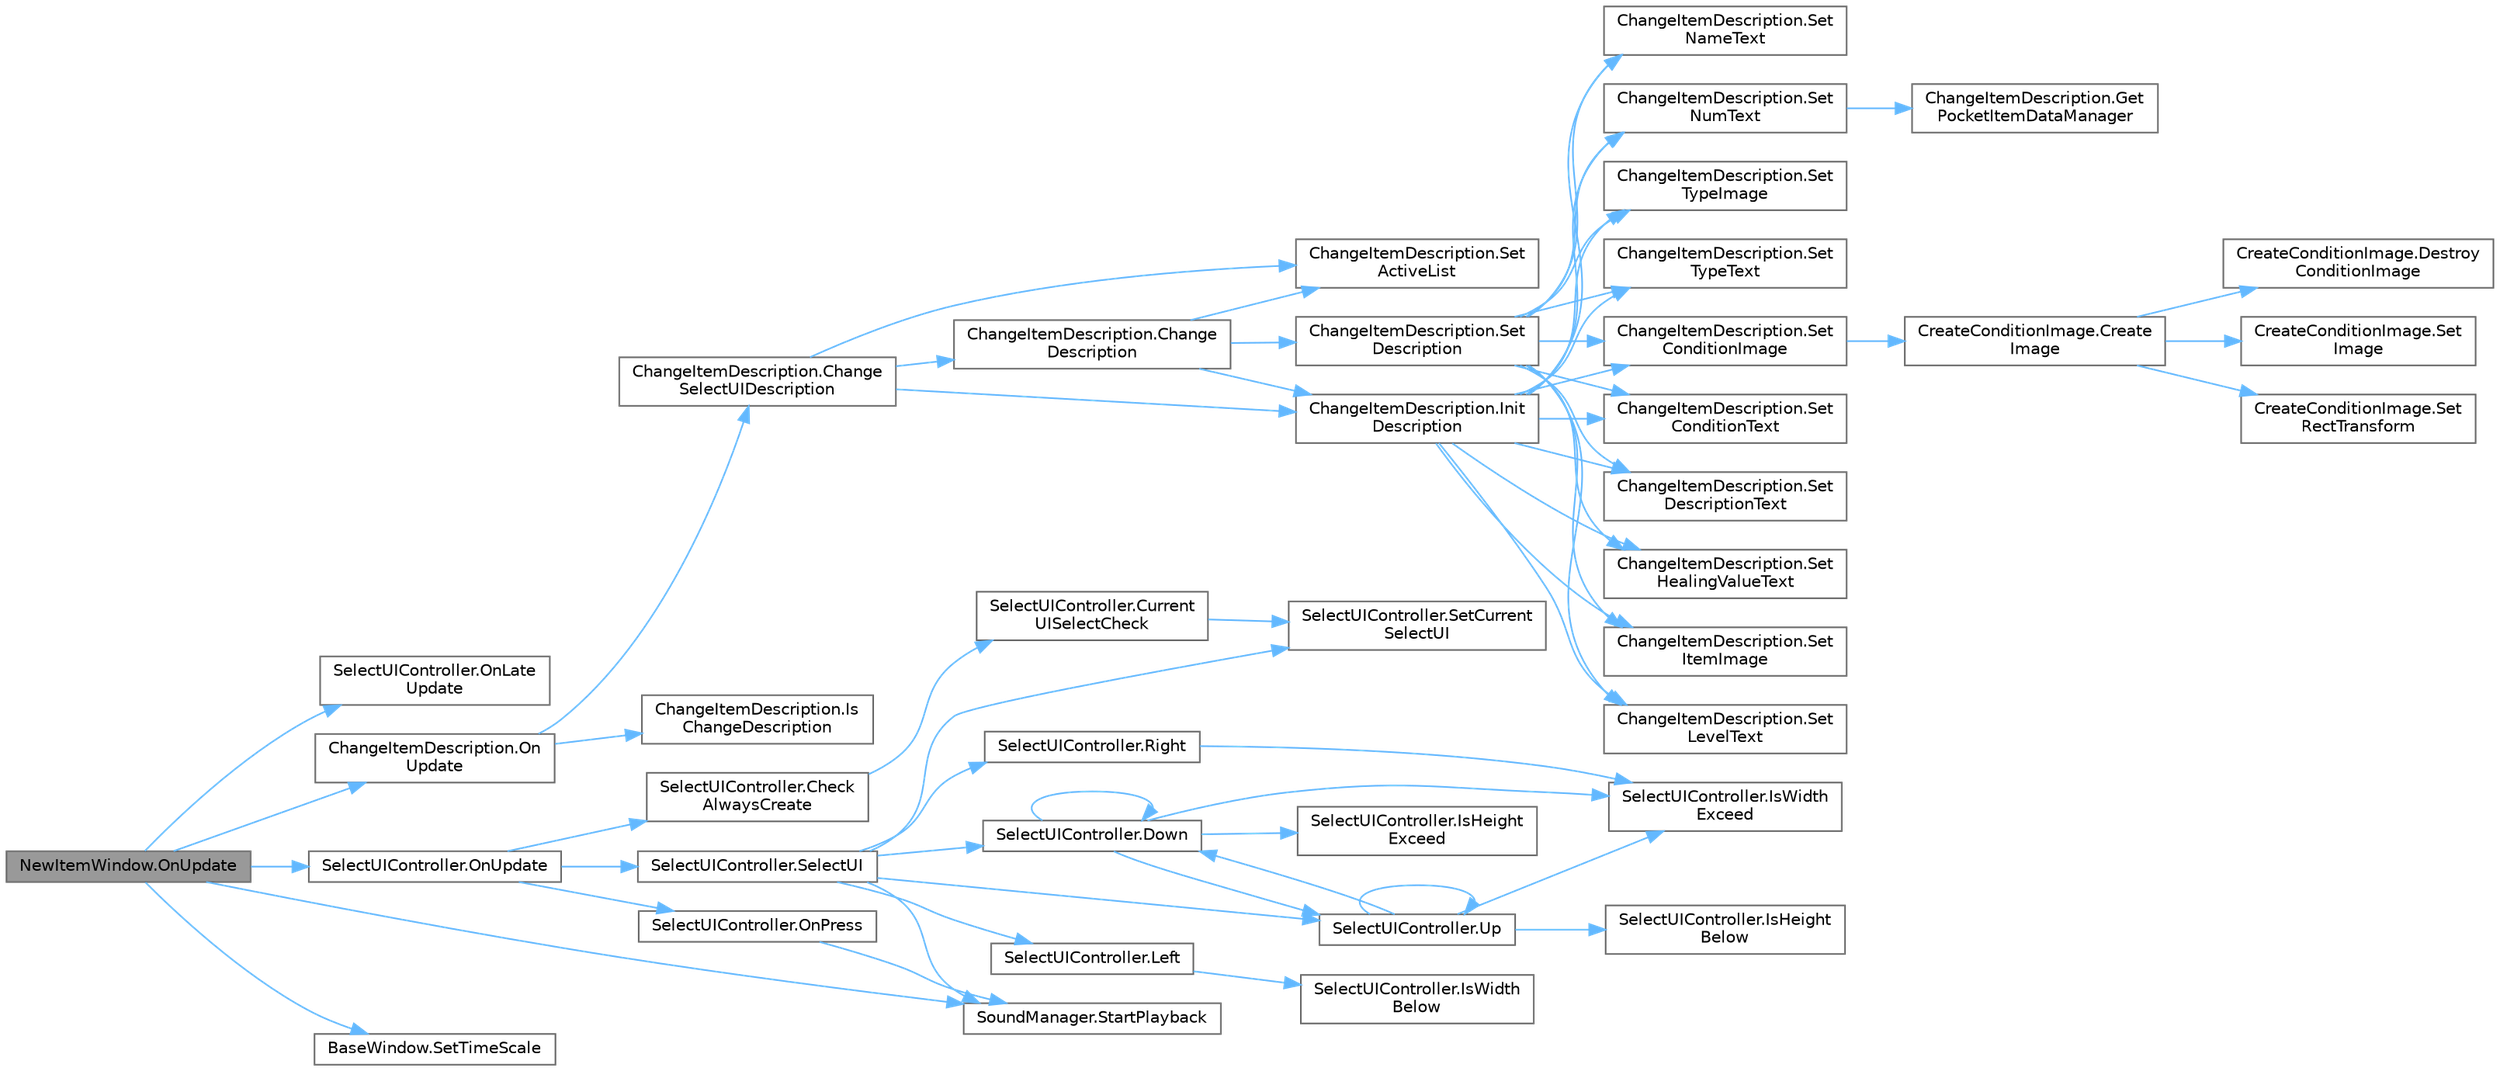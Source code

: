 digraph "NewItemWindow.OnUpdate"
{
 // LATEX_PDF_SIZE
  bgcolor="transparent";
  edge [fontname=Helvetica,fontsize=10,labelfontname=Helvetica,labelfontsize=10];
  node [fontname=Helvetica,fontsize=10,shape=box,height=0.2,width=0.4];
  rankdir="LR";
  Node1 [id="Node000001",label="NewItemWindow.OnUpdate",height=0.2,width=0.4,color="gray40", fillcolor="grey60", style="filled", fontcolor="black",tooltip=" "];
  Node1 -> Node2 [id="edge61_Node000001_Node000002",color="steelblue1",style="solid",tooltip=" "];
  Node2 [id="Node000002",label="SelectUIController.OnLate\lUpdate",height=0.2,width=0.4,color="grey40", fillcolor="white", style="filled",URL="$class_select_u_i_controller.html#a4c693b99fa30040236b1b5cccf671e4b",tooltip=" "];
  Node1 -> Node3 [id="edge62_Node000001_Node000003",color="steelblue1",style="solid",tooltip=" "];
  Node3 [id="Node000003",label="ChangeItemDescription.On\lUpdate",height=0.2,width=0.4,color="grey40", fillcolor="white", style="filled",URL="$class_change_item_description.html#add800bb5c8e841af0e1e9365272e371e",tooltip=" "];
  Node3 -> Node4 [id="edge63_Node000003_Node000004",color="steelblue1",style="solid",tooltip=" "];
  Node4 [id="Node000004",label="ChangeItemDescription.Change\lSelectUIDescription",height=0.2,width=0.4,color="grey40", fillcolor="white", style="filled",URL="$class_change_item_description.html#aacc81e0e1ff632ab53b5e50d2a0cddf8",tooltip=" "];
  Node4 -> Node5 [id="edge64_Node000004_Node000005",color="steelblue1",style="solid",tooltip=" "];
  Node5 [id="Node000005",label="ChangeItemDescription.Change\lDescription",height=0.2,width=0.4,color="grey40", fillcolor="white", style="filled",URL="$class_change_item_description.html#a39465c7eac4eeb08c1584153c2c32d4b",tooltip=" "];
  Node5 -> Node6 [id="edge65_Node000005_Node000006",color="steelblue1",style="solid",tooltip=" "];
  Node6 [id="Node000006",label="ChangeItemDescription.Init\lDescription",height=0.2,width=0.4,color="grey40", fillcolor="white", style="filled",URL="$class_change_item_description.html#a8fea78d4ad9d25fed84d8b30b905ad88",tooltip=" "];
  Node6 -> Node7 [id="edge66_Node000006_Node000007",color="steelblue1",style="solid",tooltip=" "];
  Node7 [id="Node000007",label="ChangeItemDescription.Set\lConditionImage",height=0.2,width=0.4,color="grey40", fillcolor="white", style="filled",URL="$class_change_item_description.html#aa185820af5921746ce678ddf4e957cf3",tooltip=" "];
  Node7 -> Node8 [id="edge67_Node000007_Node000008",color="steelblue1",style="solid",tooltip=" "];
  Node8 [id="Node000008",label="CreateConditionImage.Create\lImage",height=0.2,width=0.4,color="grey40", fillcolor="white", style="filled",URL="$class_create_condition_image.html#a9603eed3ccdae658bf880d2e557f02e6",tooltip=" "];
  Node8 -> Node9 [id="edge68_Node000008_Node000009",color="steelblue1",style="solid",tooltip=" "];
  Node9 [id="Node000009",label="CreateConditionImage.Destroy\lConditionImage",height=0.2,width=0.4,color="grey40", fillcolor="white", style="filled",URL="$class_create_condition_image.html#a159795bea19415be7c8e0fdad6a88c16",tooltip=" "];
  Node8 -> Node10 [id="edge69_Node000008_Node000010",color="steelblue1",style="solid",tooltip=" "];
  Node10 [id="Node000010",label="CreateConditionImage.Set\lImage",height=0.2,width=0.4,color="grey40", fillcolor="white", style="filled",URL="$class_create_condition_image.html#ab38aa7fcd00e6061cc361f1045c7a65f",tooltip=" "];
  Node8 -> Node11 [id="edge70_Node000008_Node000011",color="steelblue1",style="solid",tooltip=" "];
  Node11 [id="Node000011",label="CreateConditionImage.Set\lRectTransform",height=0.2,width=0.4,color="grey40", fillcolor="white", style="filled",URL="$class_create_condition_image.html#aef971bb4aaf167e2af69e71299a5164e",tooltip=" "];
  Node6 -> Node12 [id="edge71_Node000006_Node000012",color="steelblue1",style="solid",tooltip=" "];
  Node12 [id="Node000012",label="ChangeItemDescription.Set\lConditionText",height=0.2,width=0.4,color="grey40", fillcolor="white", style="filled",URL="$class_change_item_description.html#a9428b047a02113ad7d84e82e7c53347e",tooltip=" "];
  Node6 -> Node13 [id="edge72_Node000006_Node000013",color="steelblue1",style="solid",tooltip=" "];
  Node13 [id="Node000013",label="ChangeItemDescription.Set\lDescriptionText",height=0.2,width=0.4,color="grey40", fillcolor="white", style="filled",URL="$class_change_item_description.html#adb1ebfa967778858c3914e4bc5efbd0f",tooltip=" "];
  Node6 -> Node14 [id="edge73_Node000006_Node000014",color="steelblue1",style="solid",tooltip=" "];
  Node14 [id="Node000014",label="ChangeItemDescription.Set\lHealingValueText",height=0.2,width=0.4,color="grey40", fillcolor="white", style="filled",URL="$class_change_item_description.html#aa1b05f79f4eb415b9ca36d3af768fec4",tooltip=" "];
  Node6 -> Node15 [id="edge74_Node000006_Node000015",color="steelblue1",style="solid",tooltip=" "];
  Node15 [id="Node000015",label="ChangeItemDescription.Set\lItemImage",height=0.2,width=0.4,color="grey40", fillcolor="white", style="filled",URL="$class_change_item_description.html#a9f66e8cf3c8009b6029632d024c9ec31",tooltip=" "];
  Node6 -> Node16 [id="edge75_Node000006_Node000016",color="steelblue1",style="solid",tooltip=" "];
  Node16 [id="Node000016",label="ChangeItemDescription.Set\lLevelText",height=0.2,width=0.4,color="grey40", fillcolor="white", style="filled",URL="$class_change_item_description.html#ad8d9c84b5f93d3bbf430690f17a60f37",tooltip=" "];
  Node6 -> Node17 [id="edge76_Node000006_Node000017",color="steelblue1",style="solid",tooltip=" "];
  Node17 [id="Node000017",label="ChangeItemDescription.Set\lNameText",height=0.2,width=0.4,color="grey40", fillcolor="white", style="filled",URL="$class_change_item_description.html#a3ec87231626383d41e2880588e1b680f",tooltip=" "];
  Node6 -> Node18 [id="edge77_Node000006_Node000018",color="steelblue1",style="solid",tooltip=" "];
  Node18 [id="Node000018",label="ChangeItemDescription.Set\lNumText",height=0.2,width=0.4,color="grey40", fillcolor="white", style="filled",URL="$class_change_item_description.html#a5250daf10f3b969e12506a26baae64b7",tooltip=" "];
  Node18 -> Node19 [id="edge78_Node000018_Node000019",color="steelblue1",style="solid",tooltip=" "];
  Node19 [id="Node000019",label="ChangeItemDescription.Get\lPocketItemDataManager",height=0.2,width=0.4,color="grey40", fillcolor="white", style="filled",URL="$class_change_item_description.html#a93b44386a6c1982756a07f380a8e9716",tooltip=" "];
  Node6 -> Node20 [id="edge79_Node000006_Node000020",color="steelblue1",style="solid",tooltip=" "];
  Node20 [id="Node000020",label="ChangeItemDescription.Set\lTypeImage",height=0.2,width=0.4,color="grey40", fillcolor="white", style="filled",URL="$class_change_item_description.html#a8c37b1ca4fad6670c3b9c105ac77e706",tooltip=" "];
  Node6 -> Node21 [id="edge80_Node000006_Node000021",color="steelblue1",style="solid",tooltip=" "];
  Node21 [id="Node000021",label="ChangeItemDescription.Set\lTypeText",height=0.2,width=0.4,color="grey40", fillcolor="white", style="filled",URL="$class_change_item_description.html#a7611e7ccedb5b7ae0e7ba93c0721f296",tooltip=" "];
  Node5 -> Node22 [id="edge81_Node000005_Node000022",color="steelblue1",style="solid",tooltip=" "];
  Node22 [id="Node000022",label="ChangeItemDescription.Set\lActiveList",height=0.2,width=0.4,color="grey40", fillcolor="white", style="filled",URL="$class_change_item_description.html#a25731aff5117c8141b0f5daf41dd9988",tooltip=" "];
  Node5 -> Node23 [id="edge82_Node000005_Node000023",color="steelblue1",style="solid",tooltip=" "];
  Node23 [id="Node000023",label="ChangeItemDescription.Set\lDescription",height=0.2,width=0.4,color="grey40", fillcolor="white", style="filled",URL="$class_change_item_description.html#a80f1cb0c60ae117de04d58a221747612",tooltip=" "];
  Node23 -> Node7 [id="edge83_Node000023_Node000007",color="steelblue1",style="solid",tooltip=" "];
  Node23 -> Node12 [id="edge84_Node000023_Node000012",color="steelblue1",style="solid",tooltip=" "];
  Node23 -> Node13 [id="edge85_Node000023_Node000013",color="steelblue1",style="solid",tooltip=" "];
  Node23 -> Node14 [id="edge86_Node000023_Node000014",color="steelblue1",style="solid",tooltip=" "];
  Node23 -> Node15 [id="edge87_Node000023_Node000015",color="steelblue1",style="solid",tooltip=" "];
  Node23 -> Node16 [id="edge88_Node000023_Node000016",color="steelblue1",style="solid",tooltip=" "];
  Node23 -> Node17 [id="edge89_Node000023_Node000017",color="steelblue1",style="solid",tooltip=" "];
  Node23 -> Node18 [id="edge90_Node000023_Node000018",color="steelblue1",style="solid",tooltip=" "];
  Node23 -> Node20 [id="edge91_Node000023_Node000020",color="steelblue1",style="solid",tooltip=" "];
  Node23 -> Node21 [id="edge92_Node000023_Node000021",color="steelblue1",style="solid",tooltip=" "];
  Node4 -> Node6 [id="edge93_Node000004_Node000006",color="steelblue1",style="solid",tooltip=" "];
  Node4 -> Node22 [id="edge94_Node000004_Node000022",color="steelblue1",style="solid",tooltip=" "];
  Node3 -> Node24 [id="edge95_Node000003_Node000024",color="steelblue1",style="solid",tooltip=" "];
  Node24 [id="Node000024",label="ChangeItemDescription.Is\lChangeDescription",height=0.2,width=0.4,color="grey40", fillcolor="white", style="filled",URL="$class_change_item_description.html#add57e8fa1aa1e868d4d2f7a871dc150c",tooltip=" "];
  Node1 -> Node25 [id="edge96_Node000001_Node000025",color="steelblue1",style="solid",tooltip=" "];
  Node25 [id="Node000025",label="SelectUIController.OnUpdate",height=0.2,width=0.4,color="grey40", fillcolor="white", style="filled",URL="$class_select_u_i_controller.html#a807f9c965bdc2f43f19da12e4afa49e3",tooltip=" "];
  Node25 -> Node26 [id="edge97_Node000025_Node000026",color="steelblue1",style="solid",tooltip=" "];
  Node26 [id="Node000026",label="SelectUIController.Check\lAlwaysCreate",height=0.2,width=0.4,color="grey40", fillcolor="white", style="filled",URL="$class_select_u_i_controller.html#a80169d05bdc0964bd78900892f8dfd31",tooltip="nullのUIを取り除き、現在選択中のUIが配列外でないか確認する"];
  Node26 -> Node27 [id="edge98_Node000026_Node000027",color="steelblue1",style="solid",tooltip=" "];
  Node27 [id="Node000027",label="SelectUIController.Current\lUISelectCheck",height=0.2,width=0.4,color="grey40", fillcolor="white", style="filled",URL="$class_select_u_i_controller.html#ae9cf2e2626827aeb5979aebbd41cade1",tooltip=" "];
  Node27 -> Node28 [id="edge99_Node000027_Node000028",color="steelblue1",style="solid",tooltip=" "];
  Node28 [id="Node000028",label="SelectUIController.SetCurrent\lSelectUI",height=0.2,width=0.4,color="grey40", fillcolor="white", style="filled",URL="$class_select_u_i_controller.html#a249c887f3d648141e94af9e723ea9b8e",tooltip=" "];
  Node25 -> Node29 [id="edge100_Node000025_Node000029",color="steelblue1",style="solid",tooltip=" "];
  Node29 [id="Node000029",label="SelectUIController.OnPress",height=0.2,width=0.4,color="grey40", fillcolor="white", style="filled",URL="$class_select_u_i_controller.html#a5bdf506e8f998f51c0259978f9ce10e8",tooltip=" "];
  Node29 -> Node30 [id="edge101_Node000029_Node000030",color="steelblue1",style="solid",tooltip=" "];
  Node30 [id="Node000030",label="SoundManager.StartPlayback",height=0.2,width=0.4,color="grey40", fillcolor="white", style="filled",URL="$class_sound_manager.html#a10bc60ca27342f6574923712ef9028c5",tooltip="2Dでのサウンド再生"];
  Node25 -> Node31 [id="edge102_Node000025_Node000031",color="steelblue1",style="solid",tooltip=" "];
  Node31 [id="Node000031",label="SelectUIController.SelectUI",height=0.2,width=0.4,color="grey40", fillcolor="white", style="filled",URL="$class_select_u_i_controller.html#aad575b4143546f3a7f9133ac4bd4e270",tooltip=" "];
  Node31 -> Node32 [id="edge103_Node000031_Node000032",color="steelblue1",style="solid",tooltip=" "];
  Node32 [id="Node000032",label="SelectUIController.Down",height=0.2,width=0.4,color="grey40", fillcolor="white", style="filled",URL="$class_select_u_i_controller.html#a3e210dcd4b2a8c70ff995342f24779d2",tooltip=" "];
  Node32 -> Node32 [id="edge104_Node000032_Node000032",color="steelblue1",style="solid",tooltip=" "];
  Node32 -> Node33 [id="edge105_Node000032_Node000033",color="steelblue1",style="solid",tooltip=" "];
  Node33 [id="Node000033",label="SelectUIController.IsHeight\lExceed",height=0.2,width=0.4,color="grey40", fillcolor="white", style="filled",URL="$class_select_u_i_controller.html#aecb3ff0c4ef5260dce9a2dbeee723c8d",tooltip=" "];
  Node32 -> Node34 [id="edge106_Node000032_Node000034",color="steelblue1",style="solid",tooltip=" "];
  Node34 [id="Node000034",label="SelectUIController.IsWidth\lExceed",height=0.2,width=0.4,color="grey40", fillcolor="white", style="filled",URL="$class_select_u_i_controller.html#aa300e0d1d9d36517f6a34e54cf1089ec",tooltip=" "];
  Node32 -> Node35 [id="edge107_Node000032_Node000035",color="steelblue1",style="solid",tooltip=" "];
  Node35 [id="Node000035",label="SelectUIController.Up",height=0.2,width=0.4,color="grey40", fillcolor="white", style="filled",URL="$class_select_u_i_controller.html#a480b360a0d2093e3ce8a58d260ce28d1",tooltip=" "];
  Node35 -> Node32 [id="edge108_Node000035_Node000032",color="steelblue1",style="solid",tooltip=" "];
  Node35 -> Node36 [id="edge109_Node000035_Node000036",color="steelblue1",style="solid",tooltip=" "];
  Node36 [id="Node000036",label="SelectUIController.IsHeight\lBelow",height=0.2,width=0.4,color="grey40", fillcolor="white", style="filled",URL="$class_select_u_i_controller.html#a21f92df91aa5f2aeb7b031aa2306fec5",tooltip=" "];
  Node35 -> Node34 [id="edge110_Node000035_Node000034",color="steelblue1",style="solid",tooltip=" "];
  Node35 -> Node35 [id="edge111_Node000035_Node000035",color="steelblue1",style="solid",tooltip=" "];
  Node31 -> Node37 [id="edge112_Node000031_Node000037",color="steelblue1",style="solid",tooltip=" "];
  Node37 [id="Node000037",label="SelectUIController.Left",height=0.2,width=0.4,color="grey40", fillcolor="white", style="filled",URL="$class_select_u_i_controller.html#a8daa0f381d30e9890e6f9158e6769a86",tooltip=" "];
  Node37 -> Node38 [id="edge113_Node000037_Node000038",color="steelblue1",style="solid",tooltip=" "];
  Node38 [id="Node000038",label="SelectUIController.IsWidth\lBelow",height=0.2,width=0.4,color="grey40", fillcolor="white", style="filled",URL="$class_select_u_i_controller.html#a343009c151598d9af61173cf8ddb1d6e",tooltip=" "];
  Node31 -> Node39 [id="edge114_Node000031_Node000039",color="steelblue1",style="solid",tooltip=" "];
  Node39 [id="Node000039",label="SelectUIController.Right",height=0.2,width=0.4,color="grey40", fillcolor="white", style="filled",URL="$class_select_u_i_controller.html#a6d520da967f90239281f442f12beb604",tooltip=" "];
  Node39 -> Node34 [id="edge115_Node000039_Node000034",color="steelblue1",style="solid",tooltip=" "];
  Node31 -> Node28 [id="edge116_Node000031_Node000028",color="steelblue1",style="solid",tooltip=" "];
  Node31 -> Node30 [id="edge117_Node000031_Node000030",color="steelblue1",style="solid",tooltip=" "];
  Node31 -> Node35 [id="edge118_Node000031_Node000035",color="steelblue1",style="solid",tooltip=" "];
  Node1 -> Node40 [id="edge119_Node000001_Node000040",color="steelblue1",style="solid",tooltip=" "];
  Node40 [id="Node000040",label="BaseWindow.SetTimeScale",height=0.2,width=0.4,color="grey40", fillcolor="white", style="filled",URL="$class_base_window.html#a785cd5968c10a476229d1df761ccd3ae",tooltip=" "];
  Node1 -> Node30 [id="edge120_Node000001_Node000030",color="steelblue1",style="solid",tooltip=" "];
}
